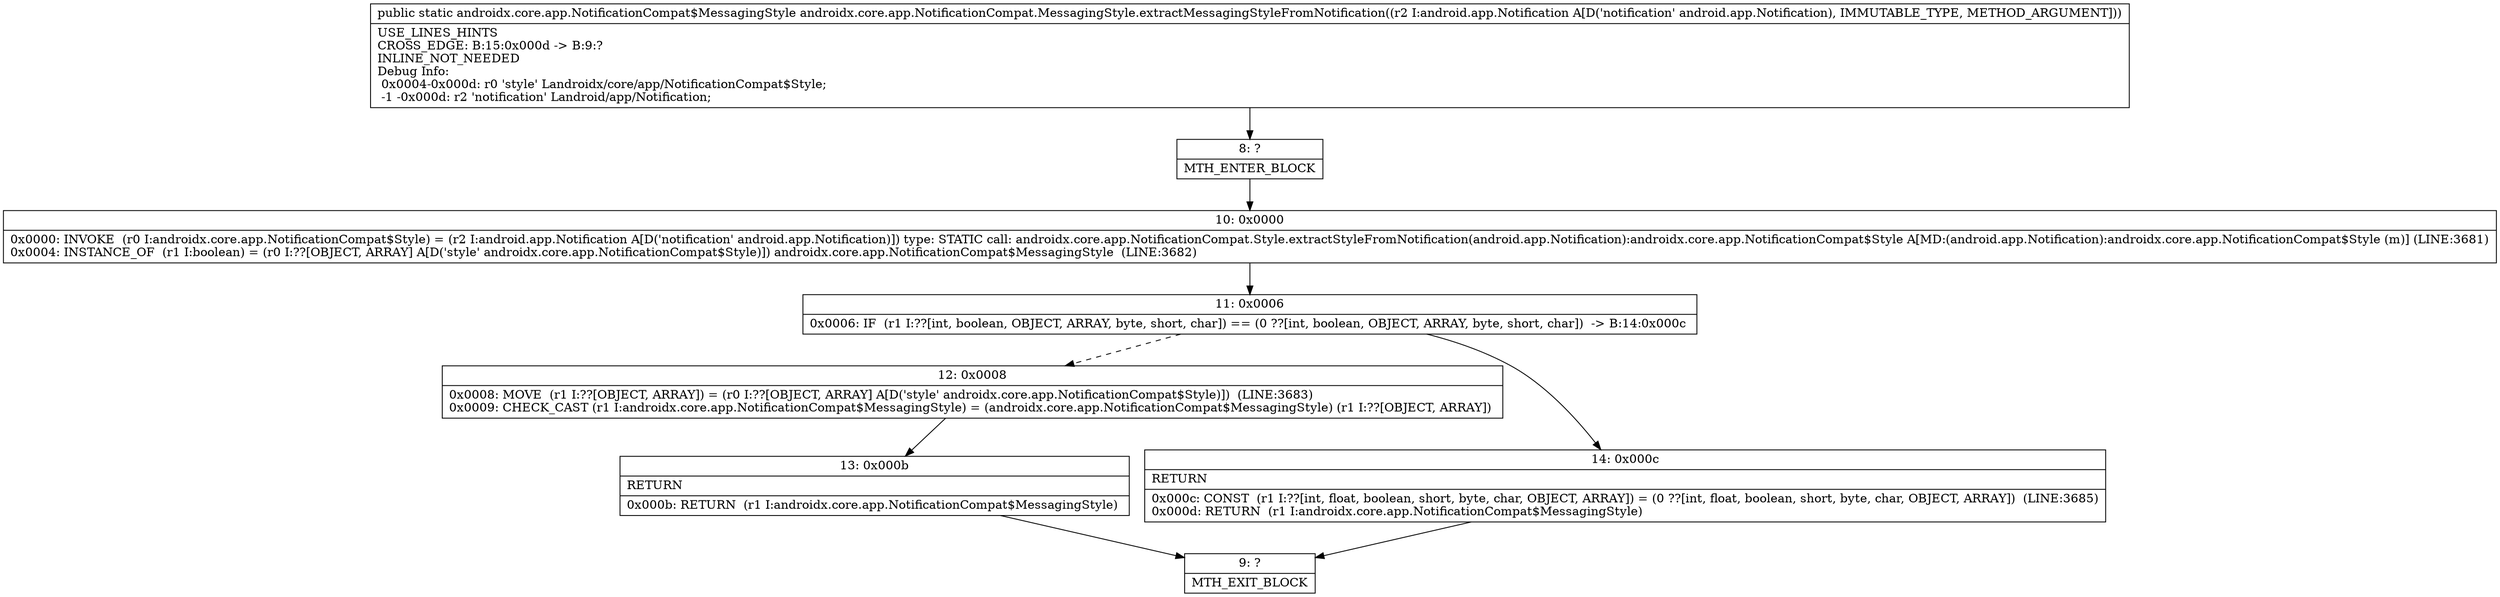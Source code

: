 digraph "CFG forandroidx.core.app.NotificationCompat.MessagingStyle.extractMessagingStyleFromNotification(Landroid\/app\/Notification;)Landroidx\/core\/app\/NotificationCompat$MessagingStyle;" {
Node_8 [shape=record,label="{8\:\ ?|MTH_ENTER_BLOCK\l}"];
Node_10 [shape=record,label="{10\:\ 0x0000|0x0000: INVOKE  (r0 I:androidx.core.app.NotificationCompat$Style) = (r2 I:android.app.Notification A[D('notification' android.app.Notification)]) type: STATIC call: androidx.core.app.NotificationCompat.Style.extractStyleFromNotification(android.app.Notification):androidx.core.app.NotificationCompat$Style A[MD:(android.app.Notification):androidx.core.app.NotificationCompat$Style (m)] (LINE:3681)\l0x0004: INSTANCE_OF  (r1 I:boolean) = (r0 I:??[OBJECT, ARRAY] A[D('style' androidx.core.app.NotificationCompat$Style)]) androidx.core.app.NotificationCompat$MessagingStyle  (LINE:3682)\l}"];
Node_11 [shape=record,label="{11\:\ 0x0006|0x0006: IF  (r1 I:??[int, boolean, OBJECT, ARRAY, byte, short, char]) == (0 ??[int, boolean, OBJECT, ARRAY, byte, short, char])  \-\> B:14:0x000c \l}"];
Node_12 [shape=record,label="{12\:\ 0x0008|0x0008: MOVE  (r1 I:??[OBJECT, ARRAY]) = (r0 I:??[OBJECT, ARRAY] A[D('style' androidx.core.app.NotificationCompat$Style)])  (LINE:3683)\l0x0009: CHECK_CAST (r1 I:androidx.core.app.NotificationCompat$MessagingStyle) = (androidx.core.app.NotificationCompat$MessagingStyle) (r1 I:??[OBJECT, ARRAY]) \l}"];
Node_13 [shape=record,label="{13\:\ 0x000b|RETURN\l|0x000b: RETURN  (r1 I:androidx.core.app.NotificationCompat$MessagingStyle) \l}"];
Node_9 [shape=record,label="{9\:\ ?|MTH_EXIT_BLOCK\l}"];
Node_14 [shape=record,label="{14\:\ 0x000c|RETURN\l|0x000c: CONST  (r1 I:??[int, float, boolean, short, byte, char, OBJECT, ARRAY]) = (0 ??[int, float, boolean, short, byte, char, OBJECT, ARRAY])  (LINE:3685)\l0x000d: RETURN  (r1 I:androidx.core.app.NotificationCompat$MessagingStyle) \l}"];
MethodNode[shape=record,label="{public static androidx.core.app.NotificationCompat$MessagingStyle androidx.core.app.NotificationCompat.MessagingStyle.extractMessagingStyleFromNotification((r2 I:android.app.Notification A[D('notification' android.app.Notification), IMMUTABLE_TYPE, METHOD_ARGUMENT]))  | USE_LINES_HINTS\lCROSS_EDGE: B:15:0x000d \-\> B:9:?\lINLINE_NOT_NEEDED\lDebug Info:\l  0x0004\-0x000d: r0 'style' Landroidx\/core\/app\/NotificationCompat$Style;\l  \-1 \-0x000d: r2 'notification' Landroid\/app\/Notification;\l}"];
MethodNode -> Node_8;Node_8 -> Node_10;
Node_10 -> Node_11;
Node_11 -> Node_12[style=dashed];
Node_11 -> Node_14;
Node_12 -> Node_13;
Node_13 -> Node_9;
Node_14 -> Node_9;
}

